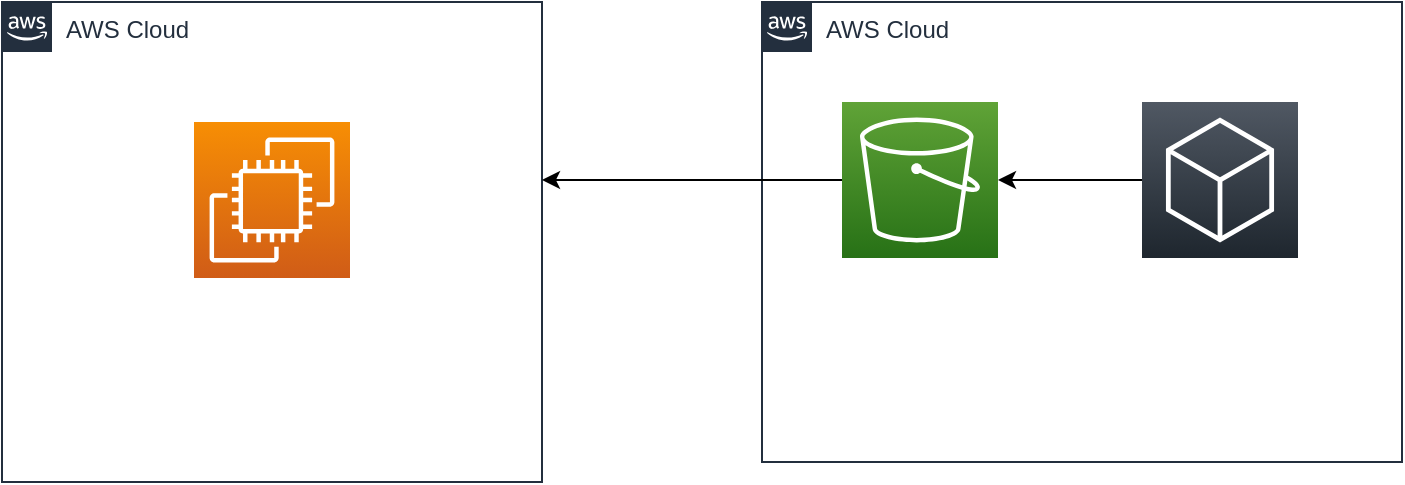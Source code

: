 <mxfile version="13.8.0" type="github"><diagram id="pz9YeJuW0CHa_fF0pv3K" name="Page-1"><mxGraphModel dx="946" dy="514" grid="1" gridSize="10" guides="1" tooltips="1" connect="1" arrows="1" fold="1" page="1" pageScale="1" pageWidth="850" pageHeight="1100" math="0" shadow="0"><root><mxCell id="0"/><mxCell id="1" parent="0"/><mxCell id="xBD1phkPy2IRMzGSeNJF-2" value="AWS Cloud" style="points=[[0,0],[0.25,0],[0.5,0],[0.75,0],[1,0],[1,0.25],[1,0.5],[1,0.75],[1,1],[0.75,1],[0.5,1],[0.25,1],[0,1],[0,0.75],[0,0.5],[0,0.25]];outlineConnect=0;gradientColor=none;html=1;whiteSpace=wrap;fontSize=12;fontStyle=0;shape=mxgraph.aws4.group;grIcon=mxgraph.aws4.group_aws_cloud_alt;strokeColor=#232F3E;fillColor=none;verticalAlign=top;align=left;spacingLeft=30;fontColor=#232F3E;dashed=0;" vertex="1" parent="1"><mxGeometry x="90" y="90" width="270" height="240" as="geometry"/></mxCell><mxCell id="xBD1phkPy2IRMzGSeNJF-3" value="" style="outlineConnect=0;fontColor=#232F3E;gradientColor=#F78E04;gradientDirection=north;fillColor=#D05C17;strokeColor=#ffffff;dashed=0;verticalLabelPosition=bottom;verticalAlign=top;align=center;html=1;fontSize=12;fontStyle=0;aspect=fixed;shape=mxgraph.aws4.resourceIcon;resIcon=mxgraph.aws4.ec2;" vertex="1" parent="1"><mxGeometry x="186" y="150" width="78" height="78" as="geometry"/></mxCell><mxCell id="xBD1phkPy2IRMzGSeNJF-6" value="AWS Cloud" style="points=[[0,0],[0.25,0],[0.5,0],[0.75,0],[1,0],[1,0.25],[1,0.5],[1,0.75],[1,1],[0.75,1],[0.5,1],[0.25,1],[0,1],[0,0.75],[0,0.5],[0,0.25]];outlineConnect=0;gradientColor=none;html=1;whiteSpace=wrap;fontSize=12;fontStyle=0;shape=mxgraph.aws4.group;grIcon=mxgraph.aws4.group_aws_cloud_alt;strokeColor=#232F3E;fillColor=none;verticalAlign=top;align=left;spacingLeft=30;fontColor=#232F3E;dashed=0;" vertex="1" parent="1"><mxGeometry x="470" y="90" width="320" height="230" as="geometry"/></mxCell><mxCell id="xBD1phkPy2IRMzGSeNJF-10" value="" style="edgeStyle=orthogonalEdgeStyle;rounded=0;orthogonalLoop=1;jettySize=auto;html=1;" edge="1" parent="1" source="xBD1phkPy2IRMzGSeNJF-7" target="xBD1phkPy2IRMzGSeNJF-8"><mxGeometry relative="1" as="geometry"/></mxCell><mxCell id="xBD1phkPy2IRMzGSeNJF-7" value="" style="gradientDirection=north;outlineConnect=0;fontColor=#232F3E;gradientColor=#505863;fillColor=#1E262E;strokeColor=#ffffff;dashed=0;verticalLabelPosition=bottom;verticalAlign=top;align=center;html=1;fontSize=12;fontStyle=0;aspect=fixed;shape=mxgraph.aws4.resourceIcon;resIcon=mxgraph.aws4.general;" vertex="1" parent="1"><mxGeometry x="660" y="140" width="78" height="78" as="geometry"/></mxCell><mxCell id="xBD1phkPy2IRMzGSeNJF-11" style="edgeStyle=orthogonalEdgeStyle;rounded=0;orthogonalLoop=1;jettySize=auto;html=1;" edge="1" parent="1" source="xBD1phkPy2IRMzGSeNJF-8" target="xBD1phkPy2IRMzGSeNJF-2"><mxGeometry relative="1" as="geometry"><Array as="points"><mxPoint x="390" y="179"/><mxPoint x="390" y="179"/></Array></mxGeometry></mxCell><mxCell id="xBD1phkPy2IRMzGSeNJF-8" value="" style="outlineConnect=0;fontColor=#232F3E;gradientColor=#60A337;gradientDirection=north;fillColor=#277116;strokeColor=#ffffff;dashed=0;verticalLabelPosition=bottom;verticalAlign=top;align=center;html=1;fontSize=12;fontStyle=0;aspect=fixed;shape=mxgraph.aws4.resourceIcon;resIcon=mxgraph.aws4.s3;" vertex="1" parent="1"><mxGeometry x="510" y="140" width="78" height="78" as="geometry"/></mxCell></root></mxGraphModel></diagram></mxfile>